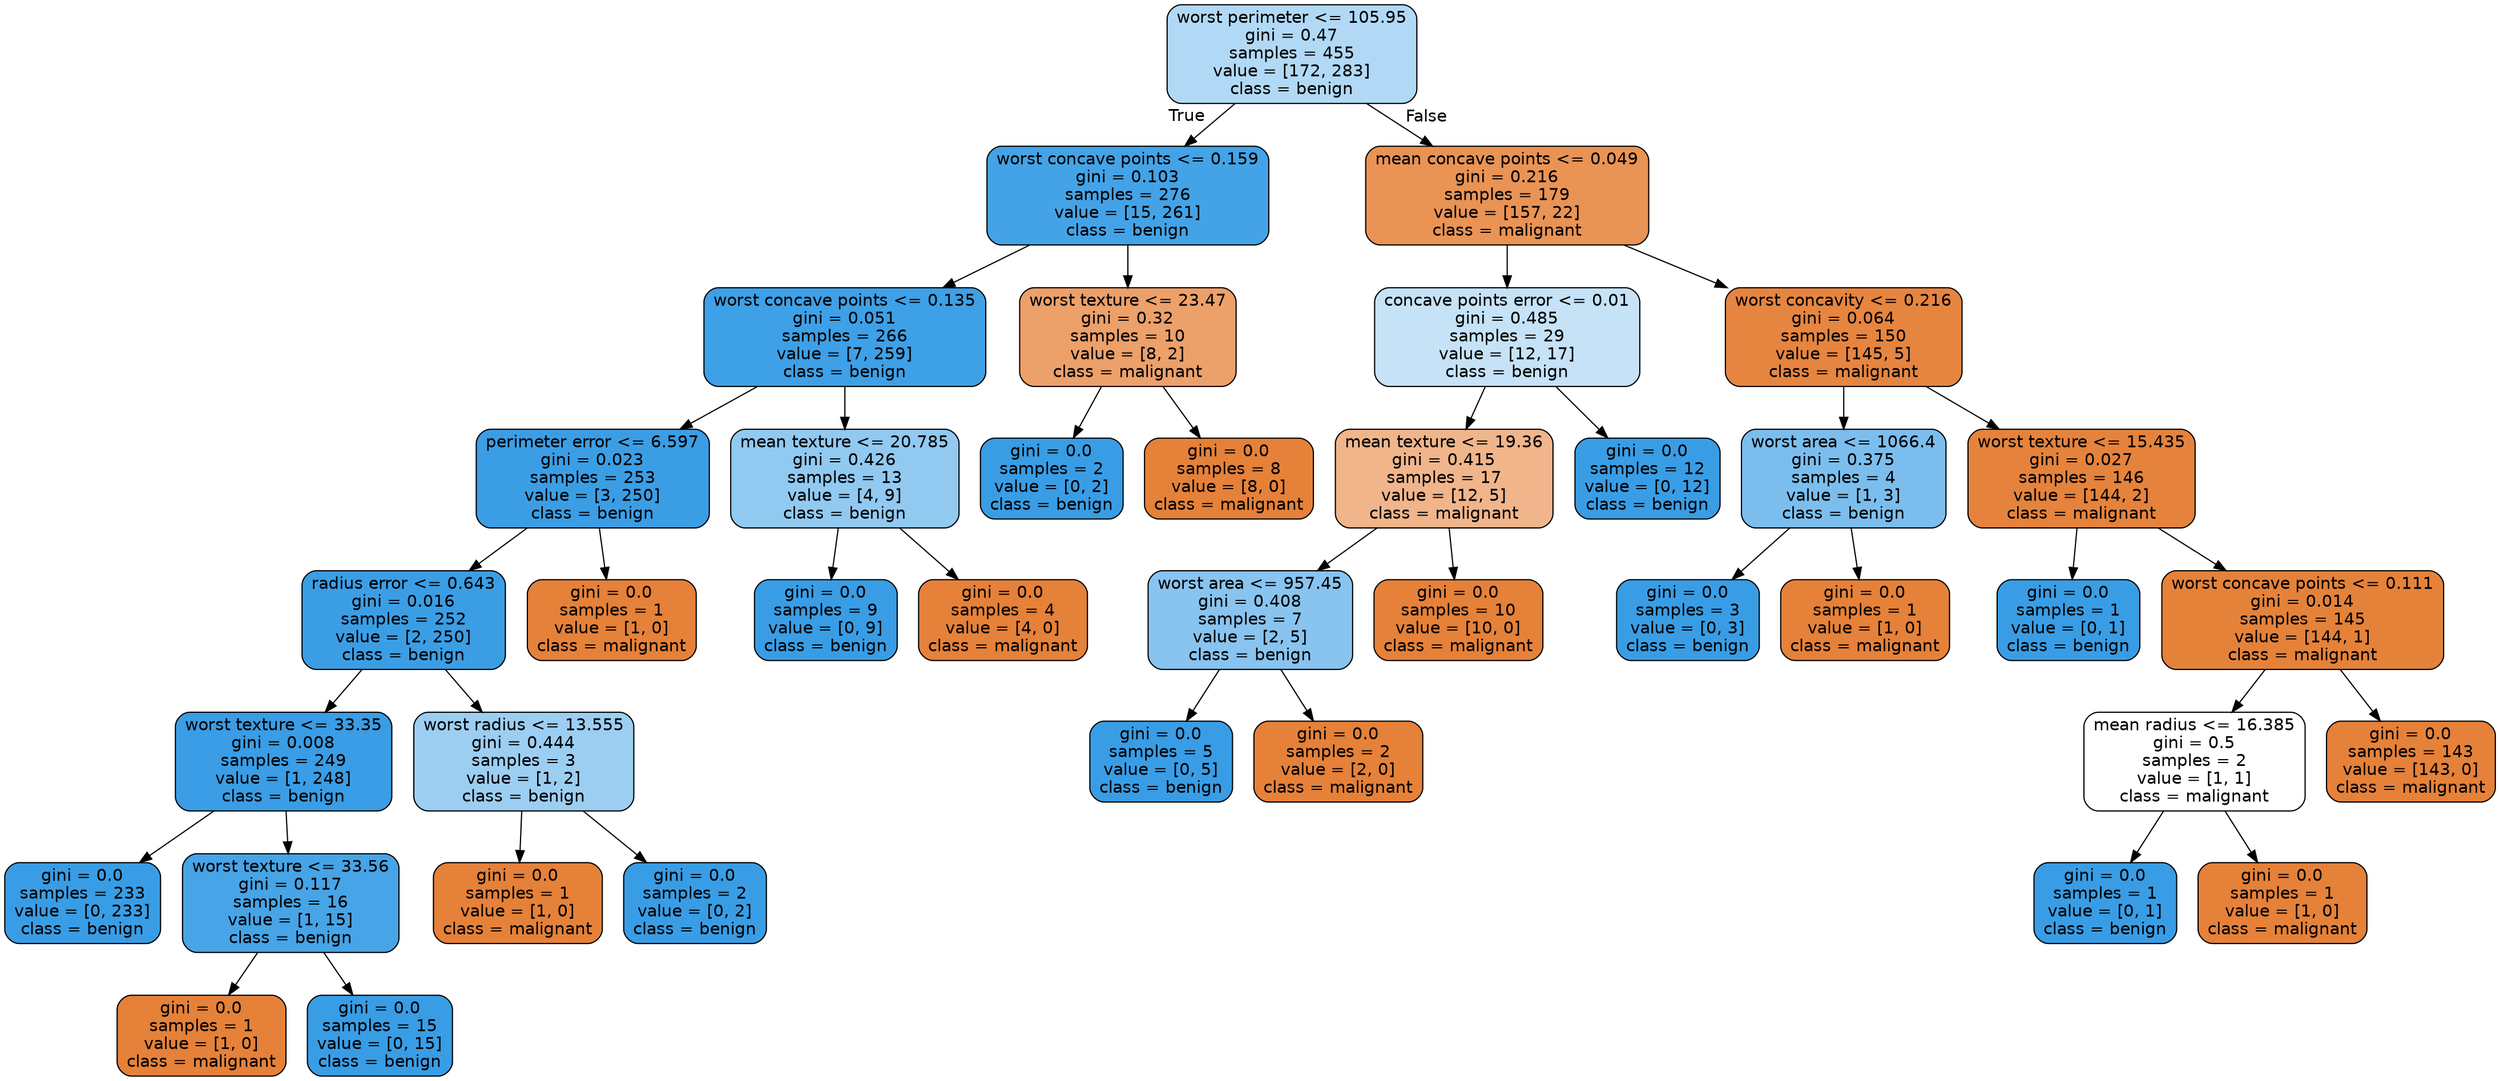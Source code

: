 digraph Tree {
node [shape=box, style="filled, rounded", color="black", fontname=helvetica] ;
edge [fontname=helvetica] ;
0 [label="worst perimeter <= 105.95\ngini = 0.47\nsamples = 455\nvalue = [172, 283]\nclass = benign", fillcolor="#b1d9f5"] ;
1 [label="worst concave points <= 0.159\ngini = 0.103\nsamples = 276\nvalue = [15, 261]\nclass = benign", fillcolor="#44a3e6"] ;
0 -> 1 [labeldistance=2.5, labelangle=45, headlabel="True"] ;
2 [label="worst concave points <= 0.135\ngini = 0.051\nsamples = 266\nvalue = [7, 259]\nclass = benign", fillcolor="#3ea0e6"] ;
1 -> 2 ;
3 [label="perimeter error <= 6.597\ngini = 0.023\nsamples = 253\nvalue = [3, 250]\nclass = benign", fillcolor="#3b9ee5"] ;
2 -> 3 ;
4 [label="radius error <= 0.643\ngini = 0.016\nsamples = 252\nvalue = [2, 250]\nclass = benign", fillcolor="#3b9ee5"] ;
3 -> 4 ;
5 [label="worst texture <= 33.35\ngini = 0.008\nsamples = 249\nvalue = [1, 248]\nclass = benign", fillcolor="#3a9de5"] ;
4 -> 5 ;
6 [label="gini = 0.0\nsamples = 233\nvalue = [0, 233]\nclass = benign", fillcolor="#399de5"] ;
5 -> 6 ;
7 [label="worst texture <= 33.56\ngini = 0.117\nsamples = 16\nvalue = [1, 15]\nclass = benign", fillcolor="#46a4e7"] ;
5 -> 7 ;
8 [label="gini = 0.0\nsamples = 1\nvalue = [1, 0]\nclass = malignant", fillcolor="#e58139"] ;
7 -> 8 ;
9 [label="gini = 0.0\nsamples = 15\nvalue = [0, 15]\nclass = benign", fillcolor="#399de5"] ;
7 -> 9 ;
10 [label="worst radius <= 13.555\ngini = 0.444\nsamples = 3\nvalue = [1, 2]\nclass = benign", fillcolor="#9ccef2"] ;
4 -> 10 ;
11 [label="gini = 0.0\nsamples = 1\nvalue = [1, 0]\nclass = malignant", fillcolor="#e58139"] ;
10 -> 11 ;
12 [label="gini = 0.0\nsamples = 2\nvalue = [0, 2]\nclass = benign", fillcolor="#399de5"] ;
10 -> 12 ;
13 [label="gini = 0.0\nsamples = 1\nvalue = [1, 0]\nclass = malignant", fillcolor="#e58139"] ;
3 -> 13 ;
14 [label="mean texture <= 20.785\ngini = 0.426\nsamples = 13\nvalue = [4, 9]\nclass = benign", fillcolor="#91c9f1"] ;
2 -> 14 ;
15 [label="gini = 0.0\nsamples = 9\nvalue = [0, 9]\nclass = benign", fillcolor="#399de5"] ;
14 -> 15 ;
16 [label="gini = 0.0\nsamples = 4\nvalue = [4, 0]\nclass = malignant", fillcolor="#e58139"] ;
14 -> 16 ;
17 [label="worst texture <= 23.47\ngini = 0.32\nsamples = 10\nvalue = [8, 2]\nclass = malignant", fillcolor="#eca06a"] ;
1 -> 17 ;
18 [label="gini = 0.0\nsamples = 2\nvalue = [0, 2]\nclass = benign", fillcolor="#399de5"] ;
17 -> 18 ;
19 [label="gini = 0.0\nsamples = 8\nvalue = [8, 0]\nclass = malignant", fillcolor="#e58139"] ;
17 -> 19 ;
20 [label="mean concave points <= 0.049\ngini = 0.216\nsamples = 179\nvalue = [157, 22]\nclass = malignant", fillcolor="#e99355"] ;
0 -> 20 [labeldistance=2.5, labelangle=-45, headlabel="False"] ;
21 [label="concave points error <= 0.01\ngini = 0.485\nsamples = 29\nvalue = [12, 17]\nclass = benign", fillcolor="#c5e2f7"] ;
20 -> 21 ;
22 [label="mean texture <= 19.36\ngini = 0.415\nsamples = 17\nvalue = [12, 5]\nclass = malignant", fillcolor="#f0b58b"] ;
21 -> 22 ;
23 [label="worst area <= 957.45\ngini = 0.408\nsamples = 7\nvalue = [2, 5]\nclass = benign", fillcolor="#88c4ef"] ;
22 -> 23 ;
24 [label="gini = 0.0\nsamples = 5\nvalue = [0, 5]\nclass = benign", fillcolor="#399de5"] ;
23 -> 24 ;
25 [label="gini = 0.0\nsamples = 2\nvalue = [2, 0]\nclass = malignant", fillcolor="#e58139"] ;
23 -> 25 ;
26 [label="gini = 0.0\nsamples = 10\nvalue = [10, 0]\nclass = malignant", fillcolor="#e58139"] ;
22 -> 26 ;
27 [label="gini = 0.0\nsamples = 12\nvalue = [0, 12]\nclass = benign", fillcolor="#399de5"] ;
21 -> 27 ;
28 [label="worst concavity <= 0.216\ngini = 0.064\nsamples = 150\nvalue = [145, 5]\nclass = malignant", fillcolor="#e68540"] ;
20 -> 28 ;
29 [label="worst area <= 1066.4\ngini = 0.375\nsamples = 4\nvalue = [1, 3]\nclass = benign", fillcolor="#7bbeee"] ;
28 -> 29 ;
30 [label="gini = 0.0\nsamples = 3\nvalue = [0, 3]\nclass = benign", fillcolor="#399de5"] ;
29 -> 30 ;
31 [label="gini = 0.0\nsamples = 1\nvalue = [1, 0]\nclass = malignant", fillcolor="#e58139"] ;
29 -> 31 ;
32 [label="worst texture <= 15.435\ngini = 0.027\nsamples = 146\nvalue = [144, 2]\nclass = malignant", fillcolor="#e5833c"] ;
28 -> 32 ;
33 [label="gini = 0.0\nsamples = 1\nvalue = [0, 1]\nclass = benign", fillcolor="#399de5"] ;
32 -> 33 ;
34 [label="worst concave points <= 0.111\ngini = 0.014\nsamples = 145\nvalue = [144, 1]\nclass = malignant", fillcolor="#e5823a"] ;
32 -> 34 ;
35 [label="mean radius <= 16.385\ngini = 0.5\nsamples = 2\nvalue = [1, 1]\nclass = malignant", fillcolor="#ffffff"] ;
34 -> 35 ;
36 [label="gini = 0.0\nsamples = 1\nvalue = [0, 1]\nclass = benign", fillcolor="#399de5"] ;
35 -> 36 ;
37 [label="gini = 0.0\nsamples = 1\nvalue = [1, 0]\nclass = malignant", fillcolor="#e58139"] ;
35 -> 37 ;
38 [label="gini = 0.0\nsamples = 143\nvalue = [143, 0]\nclass = malignant", fillcolor="#e58139"] ;
34 -> 38 ;
}